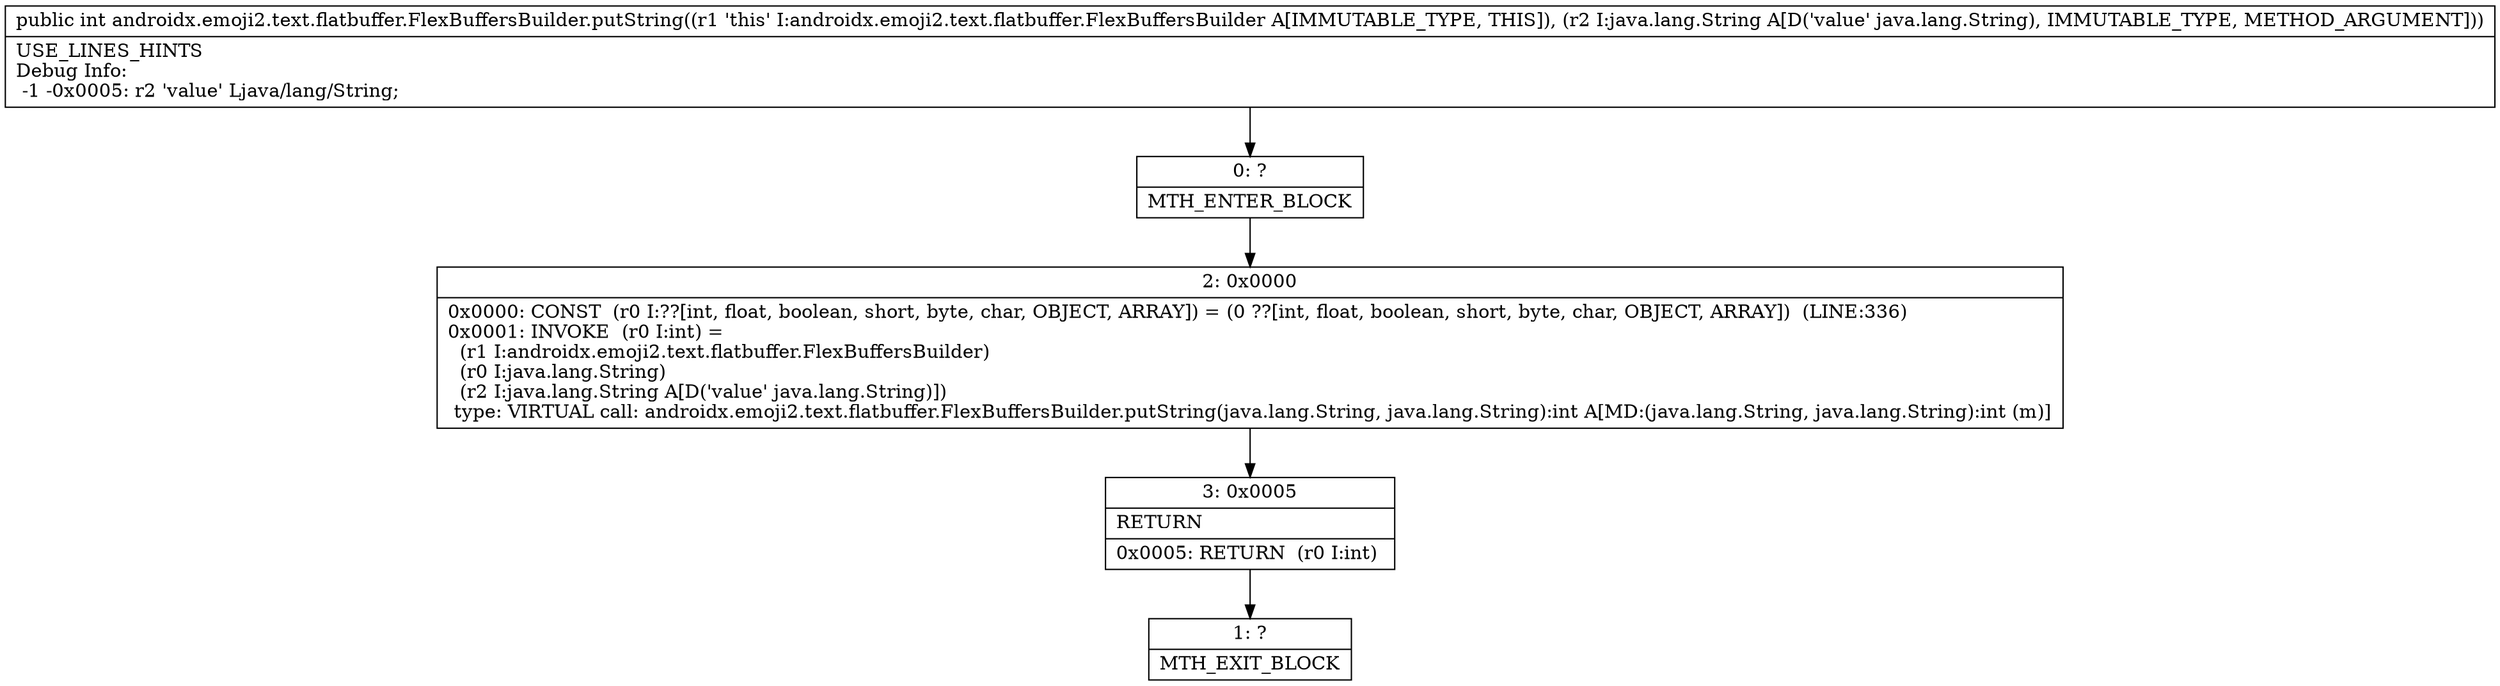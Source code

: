 digraph "CFG forandroidx.emoji2.text.flatbuffer.FlexBuffersBuilder.putString(Ljava\/lang\/String;)I" {
Node_0 [shape=record,label="{0\:\ ?|MTH_ENTER_BLOCK\l}"];
Node_2 [shape=record,label="{2\:\ 0x0000|0x0000: CONST  (r0 I:??[int, float, boolean, short, byte, char, OBJECT, ARRAY]) = (0 ??[int, float, boolean, short, byte, char, OBJECT, ARRAY])  (LINE:336)\l0x0001: INVOKE  (r0 I:int) = \l  (r1 I:androidx.emoji2.text.flatbuffer.FlexBuffersBuilder)\l  (r0 I:java.lang.String)\l  (r2 I:java.lang.String A[D('value' java.lang.String)])\l type: VIRTUAL call: androidx.emoji2.text.flatbuffer.FlexBuffersBuilder.putString(java.lang.String, java.lang.String):int A[MD:(java.lang.String, java.lang.String):int (m)]\l}"];
Node_3 [shape=record,label="{3\:\ 0x0005|RETURN\l|0x0005: RETURN  (r0 I:int) \l}"];
Node_1 [shape=record,label="{1\:\ ?|MTH_EXIT_BLOCK\l}"];
MethodNode[shape=record,label="{public int androidx.emoji2.text.flatbuffer.FlexBuffersBuilder.putString((r1 'this' I:androidx.emoji2.text.flatbuffer.FlexBuffersBuilder A[IMMUTABLE_TYPE, THIS]), (r2 I:java.lang.String A[D('value' java.lang.String), IMMUTABLE_TYPE, METHOD_ARGUMENT]))  | USE_LINES_HINTS\lDebug Info:\l  \-1 \-0x0005: r2 'value' Ljava\/lang\/String;\l}"];
MethodNode -> Node_0;Node_0 -> Node_2;
Node_2 -> Node_3;
Node_3 -> Node_1;
}

